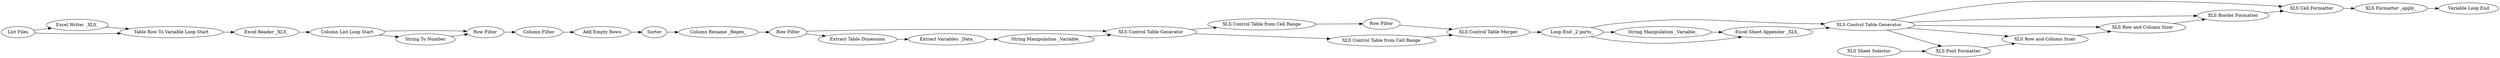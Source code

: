 digraph {
	"-3806987105805735940_51" [label="XLS Cell Formatter"]
	"-444629052696015208_14" [label="Column Filter"]
	"-1116452790275891004_34" [label="Column Rename _Regex_"]
	"-3806987105805735940_42" [label="XLS Font Formatter"]
	"-444629052696015208_12" [label="Column List Loop Start"]
	"-1116452790275891004_33" [label=Sorter]
	"-1116452790275891004_44" [label="Row Filter"]
	"-444629052696015208_38" [label="XLS Formatter _apply_"]
	"-3806987105805735940_47" [label="XLS Sheet Selector"]
	"-3806987105805735940_50" [label="XLS Border Formatter"]
	"-1116452790275891004_41" [label="Extract Variables _Data_"]
	"-444629052696015208_18" [label="Excel Writer _XLS_"]
	"-1116452790275891004_43" [label="XLS Control Table from Cell Range"]
	"-444629052696015208_13" [label="Row Filter"]
	"-1116452790275891004_40" [label="Extract Table Dimension"]
	"-444629052696015208_8" [label="Excel Reader _XLS_"]
	"-444629052696015208_35" [label="Variable Loop End"]
	"-1116452790275891004_35" [label="Row Filter"]
	"-444629052696015208_16" [label="List Files"]
	"-444629052696015208_45" [label="Loop End _2 ports_"]
	"-3806987105805735940_49" [label="XLS Row and Column Sizer"]
	"-3806987105805735940_46" [label="XLS Control Table Generator"]
	"-444629052696015208_52" [label="String Manipulation _Variable_"]
	"-444629052696015208_17" [label="Table Row To Variable Loop Start"]
	"-3806987105805735940_48" [label="XLS Row and Column Sizer"]
	"-1116452790275891004_42" [label="String Manipulation _Variable_"]
	"-444629052696015208_49" [label="String To Number"]
	"-1116452790275891004_37" [label="XLS Control Table from Cell Range"]
	"-1116452790275891004_30" [label="Add Empty Rows"]
	"-444629052696015208_19" [label="Excel Sheet Appender _XLS_"]
	"-1116452790275891004_36" [label="XLS Control Table Generator"]
	"-1116452790275891004_39" [label="XLS Control Table Merger"]
	"-444629052696015208_38" -> "-444629052696015208_35"
	"-444629052696015208_18" -> "-444629052696015208_17"
	"-444629052696015208_52" -> "-444629052696015208_19"
	"-3806987105805735940_42" -> "-3806987105805735940_48"
	"-1116452790275891004_42" -> "-1116452790275891004_36"
	"-444629052696015208_45" -> "-444629052696015208_19"
	"-444629052696015208_8" -> "-444629052696015208_12"
	"-444629052696015208_12" -> "-444629052696015208_13"
	"-444629052696015208_17" -> "-444629052696015208_8"
	"-1116452790275891004_39" -> "-444629052696015208_45"
	"-3806987105805735940_50" -> "-3806987105805735940_51"
	"-3806987105805735940_47" -> "-3806987105805735940_42"
	"-444629052696015208_19" -> "-3806987105805735940_46"
	"-3806987105805735940_46" -> "-3806987105805735940_50"
	"-1116452790275891004_33" -> "-1116452790275891004_34"
	"-3806987105805735940_46" -> "-3806987105805735940_48"
	"-1116452790275891004_30" -> "-1116452790275891004_33"
	"-3806987105805735940_46" -> "-3806987105805735940_42"
	"-1116452790275891004_34" -> "-1116452790275891004_35"
	"-3806987105805735940_46" -> "-3806987105805735940_51"
	"-1116452790275891004_36" -> "-1116452790275891004_43"
	"-444629052696015208_49" -> "-444629052696015208_13"
	"-1116452790275891004_44" -> "-1116452790275891004_39"
	"-3806987105805735940_46" -> "-3806987105805735940_49"
	"-1116452790275891004_37" -> "-1116452790275891004_44"
	"-1116452790275891004_36" -> "-1116452790275891004_37"
	"-444629052696015208_14" -> "-1116452790275891004_30"
	"-1116452790275891004_35" -> "-1116452790275891004_40"
	"-444629052696015208_12" -> "-444629052696015208_49"
	"-444629052696015208_16" -> "-444629052696015208_18"
	"-444629052696015208_45" -> "-444629052696015208_52"
	"-3806987105805735940_49" -> "-3806987105805735940_50"
	"-444629052696015208_13" -> "-444629052696015208_14"
	"-444629052696015208_16" -> "-444629052696015208_17"
	"-444629052696015208_45" -> "-3806987105805735940_46"
	"-3806987105805735940_51" -> "-444629052696015208_38"
	"-1116452790275891004_43" -> "-1116452790275891004_39"
	"-1116452790275891004_35" -> "-1116452790275891004_36"
	"-1116452790275891004_40" -> "-1116452790275891004_41"
	"-3806987105805735940_48" -> "-3806987105805735940_49"
	"-1116452790275891004_41" -> "-1116452790275891004_42"
	rankdir=LR
}
